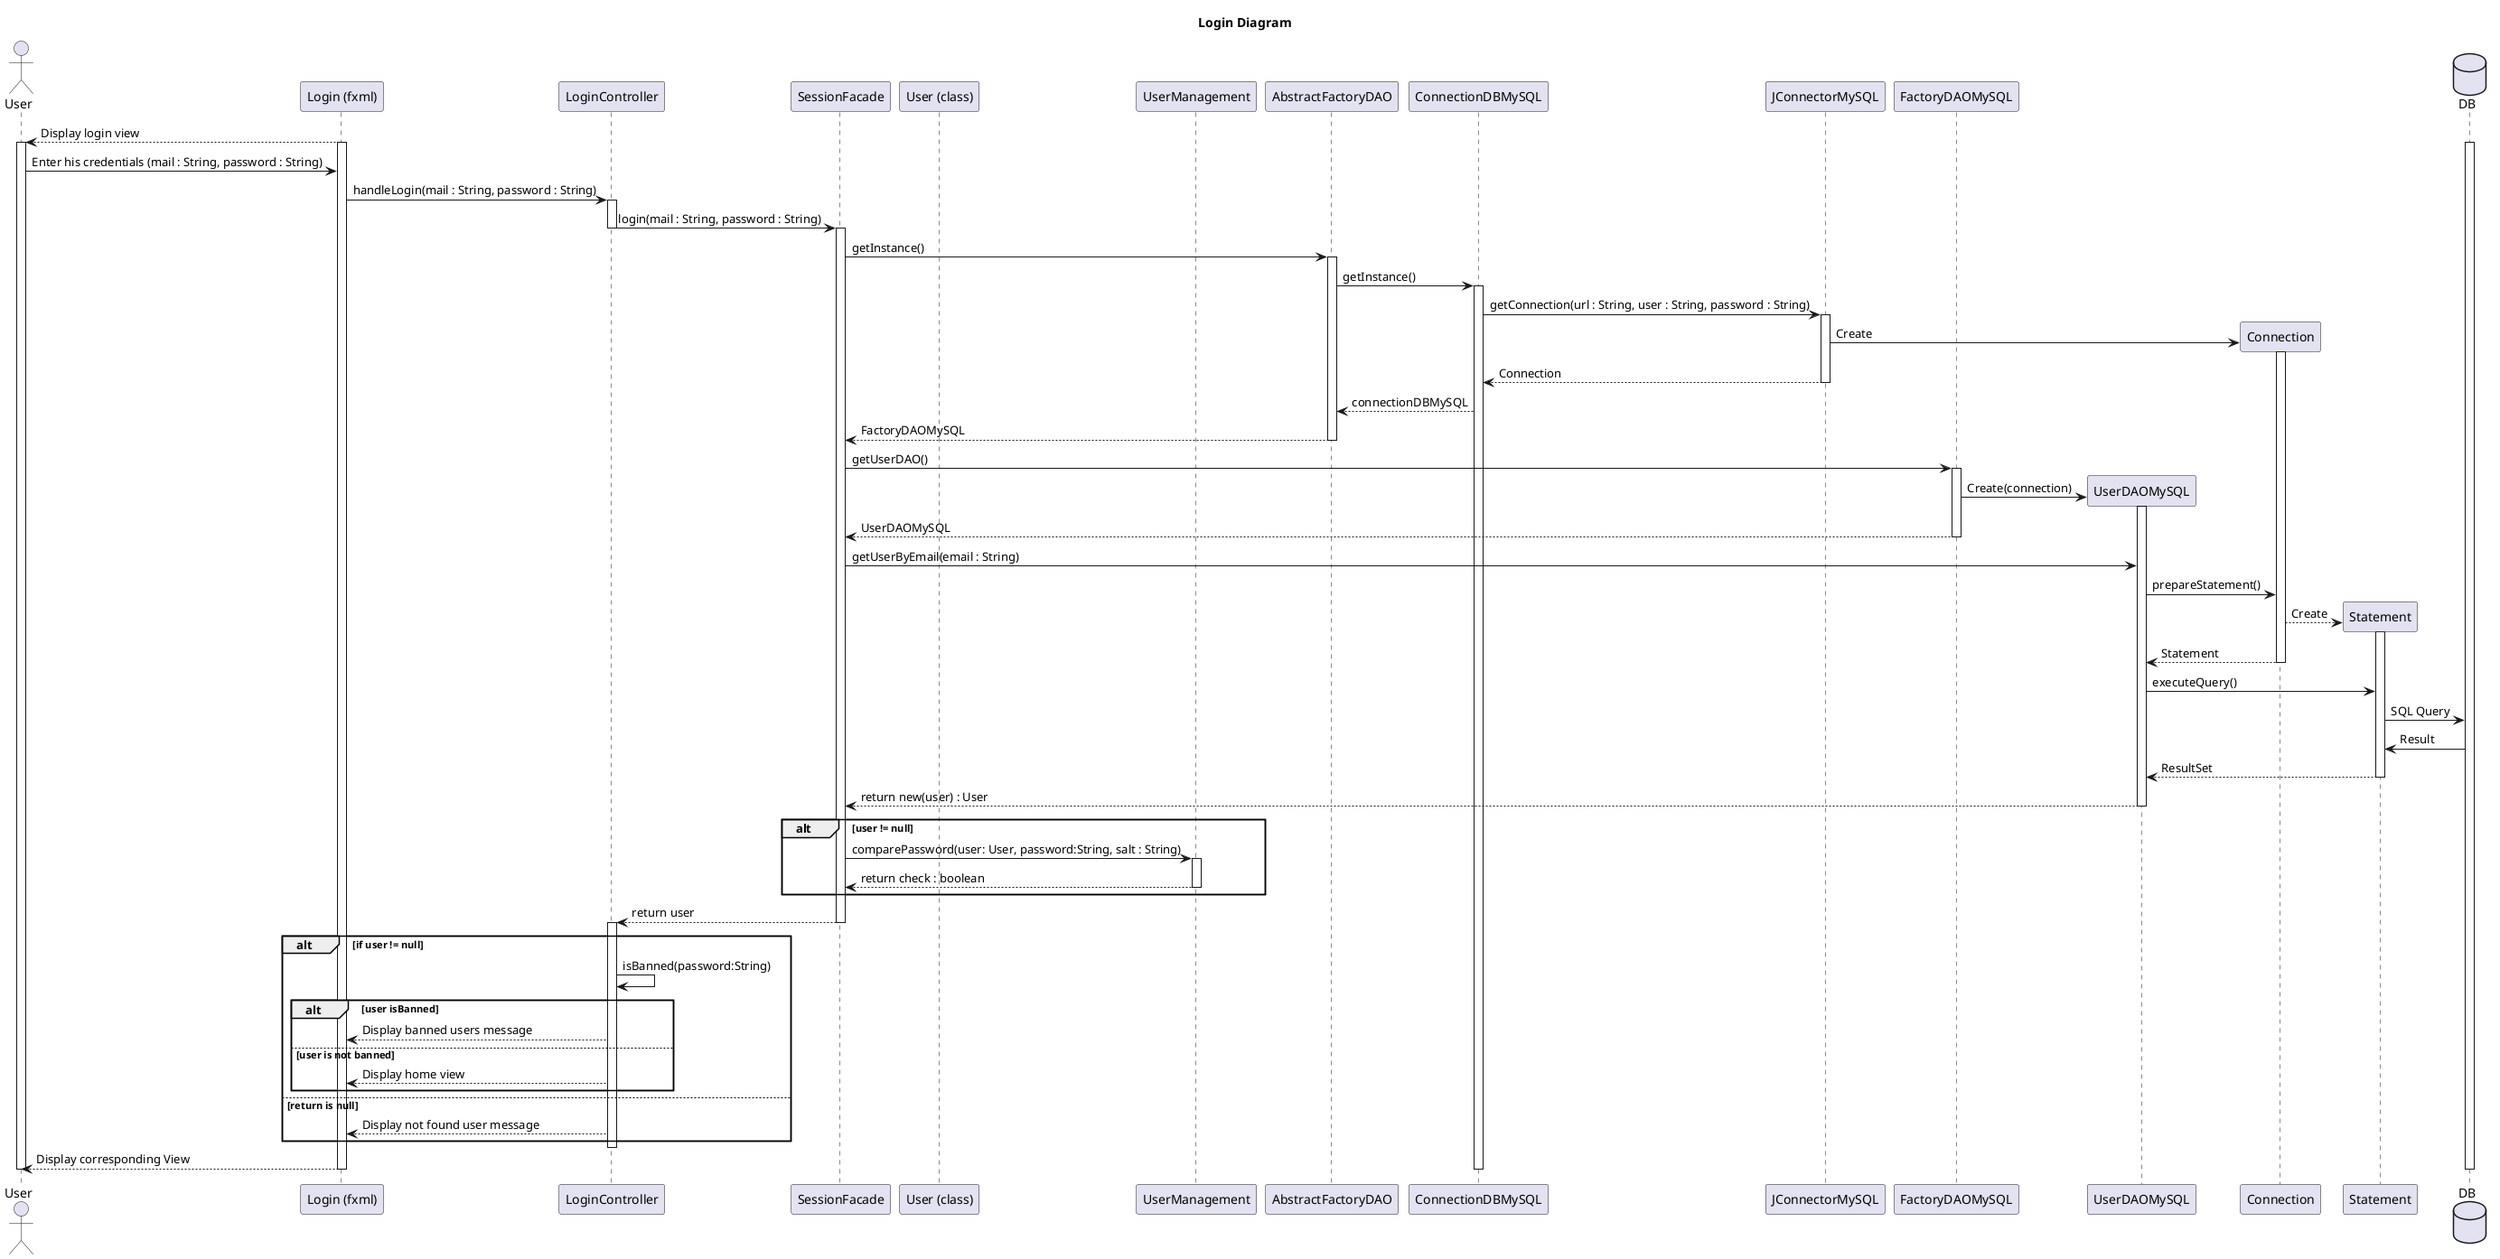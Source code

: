 @startuml
title Login Diagram

actor User
participant "Login (fxml)"
participant LoginController
participant SessionFacade
participant "User (class)"
participant UserManagement
participant AbstractFactoryDAO
participant ConnectionDBMySQL
participant JConnectorMySQL
participant FactoryDAOMySQL
participant UserDAOMySQL
participant Connection
participant Statement
database DB


"Login (fxml)"-->User: Display login view

activate "Login (fxml)"
activate User
activate DB


User->"Login (fxml)":Enter his credentials (mail : String, password : String)

"Login (fxml)"->LoginController: handleLogin(mail : String, password : String)

activate LoginController

LoginController->SessionFacade:login(mail : String, password : String)

deactivate LoginController

activate SessionFacade

SessionFacade->AbstractFactoryDAO:getInstance()
activate AbstractFactoryDAO

AbstractFactoryDAO -> ConnectionDBMySQL : getInstance()

activate ConnectionDBMySQL


ConnectionDBMySQL->JConnectorMySQL: getConnection(url : String, user : String, password : String)

activate JConnectorMySQL

JConnectorMySQL -> Connection **: Create

activate Connection
JConnectorMySQL-->ConnectionDBMySQL: Connection

deactivate JConnectorMySQL
AbstractFactoryDAO <-- ConnectionDBMySQL : connectionDBMySQL


AbstractFactoryDAO--> SessionFacade : FactoryDAOMySQL
deactivate AbstractFactoryDAO

SessionFacade -> FactoryDAOMySQL:getUserDAO()

activate FactoryDAOMySQL

FactoryDAOMySQL->UserDAOMySQL **:Create(connection)

activate UserDAOMySQL
FactoryDAOMySQL-->SessionFacade:UserDAOMySQL

deactivate FactoryDAOMySQL

SessionFacade->UserDAOMySQL: getUserByEmail(email : String)

UserDAOMySQL->Connection: prepareStatement()

Connection-->Statement **: Create

activate Statement

Connection-->UserDAOMySQL: Statement

deactivate Connection

UserDAOMySQL->Statement:executeQuery()

Statement->DB: SQL Query

DB->Statement:Result

Statement-->UserDAOMySQL: ResultSet

deactivate Statement

UserDAOMySQL-->SessionFacade: return new(user) : User
alt user != null

    deactivate UserDAOMySQL
    SessionFacade->UserManagement: comparePassword(user: User, password:String, salt : String)
    activate UserManagement
    UserManagement -->SessionFacade: return check : boolean
    deactivate UserManagement



end

SessionFacade-->LoginController: return user

deactivate SessionFacade

activate LoginController

alt if user != null

LoginController->LoginController:isBanned(password:String)

    alt user isBanned

        LoginController-->"Login (fxml)": Display banned users message

    else user is not banned

        LoginController-->"Login (fxml)": Display home view
    end

else return is null

    LoginController-->"Login (fxml)": Display not found user message

end

deactivate LoginController

"Login (fxml)"-->User: Display corresponding View
deactivate "Login (fxml)"
deactivate DB
deactivate UserManagement
deactivate User
deactivate ConnectionDBMySQL

@enduml